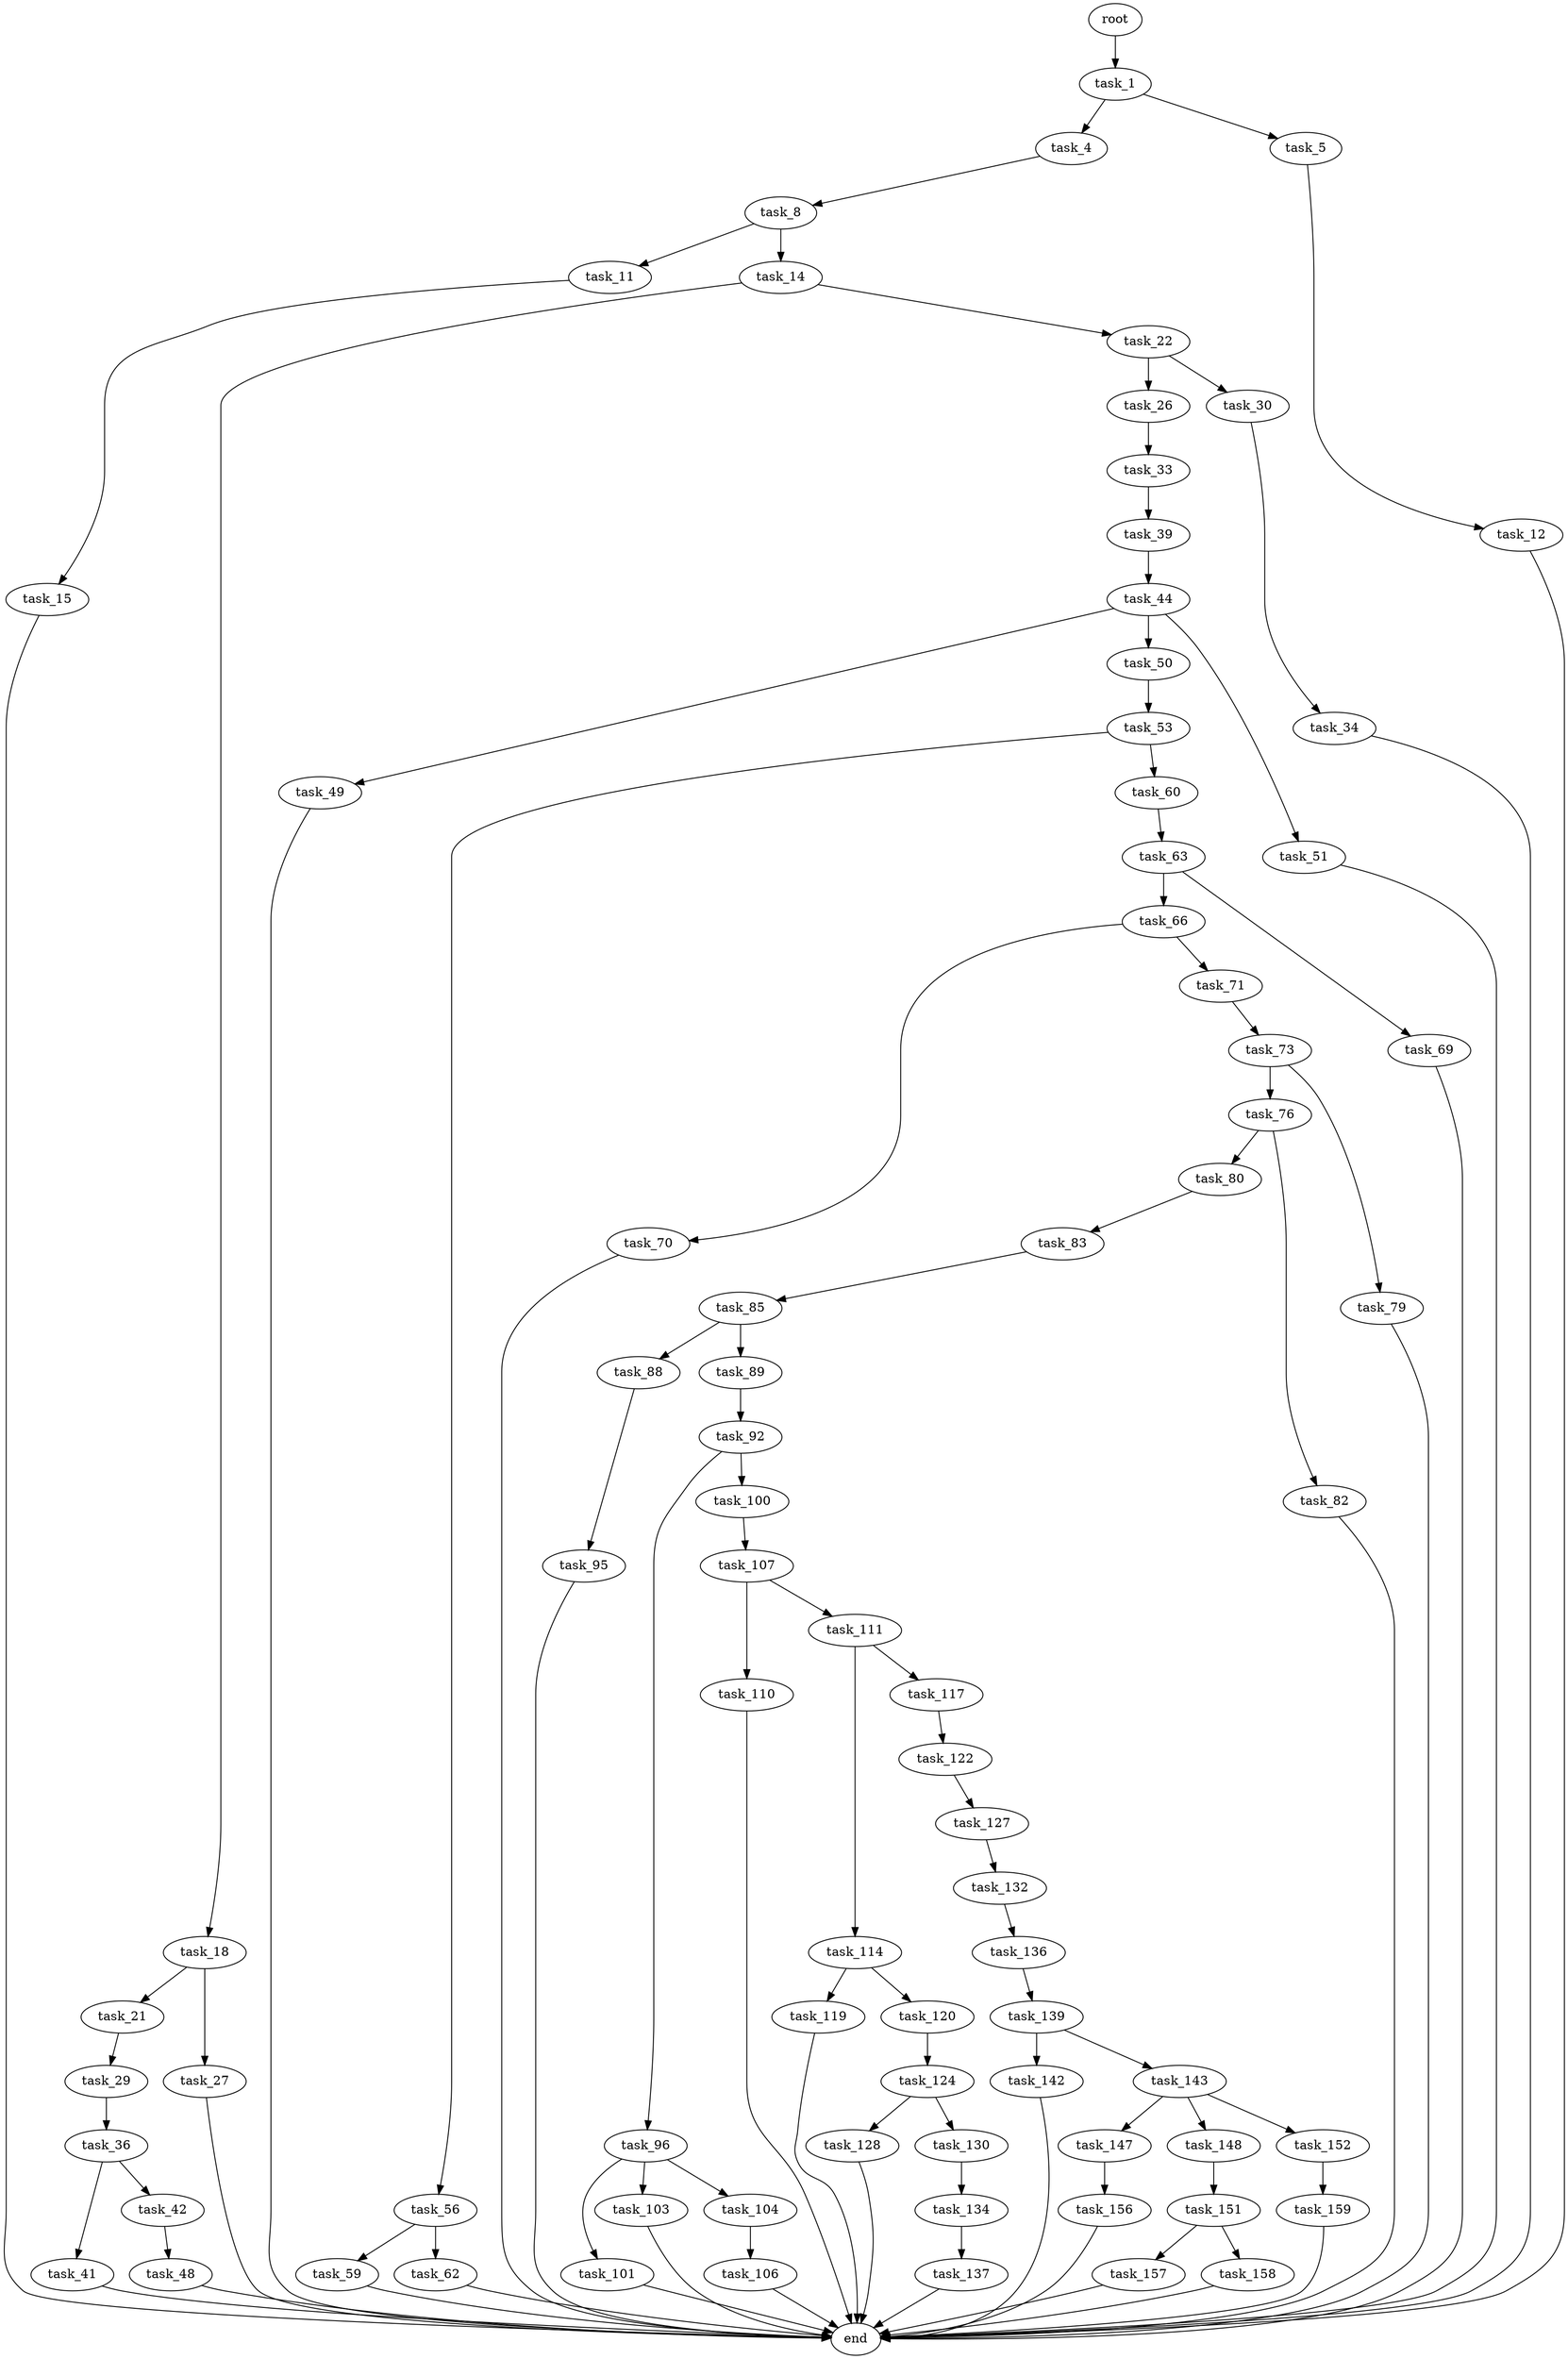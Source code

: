 digraph G {
  root [size="0.000000"];
  task_1 [size="368293445632.000000"];
  task_4 [size="68719476736.000000"];
  task_5 [size="29521895906.000000"];
  task_8 [size="782757789696.000000"];
  task_12 [size="46209849491.000000"];
  task_11 [size="10460521220.000000"];
  task_14 [size="1719999086.000000"];
  task_15 [size="163131858227.000000"];
  end [size="0.000000"];
  task_18 [size="29416835247.000000"];
  task_22 [size="1073741824000.000000"];
  task_21 [size="1584096464.000000"];
  task_27 [size="43316977614.000000"];
  task_29 [size="883227310.000000"];
  task_26 [size="16361240032.000000"];
  task_30 [size="782757789696.000000"];
  task_33 [size="8569266239.000000"];
  task_36 [size="24520664170.000000"];
  task_34 [size="91955748159.000000"];
  task_39 [size="368293445632.000000"];
  task_41 [size="39809281662.000000"];
  task_42 [size="657462146536.000000"];
  task_44 [size="11761273799.000000"];
  task_48 [size="370110834349.000000"];
  task_49 [size="4088781437.000000"];
  task_50 [size="231928233984.000000"];
  task_51 [size="231928233984.000000"];
  task_53 [size="29819136899.000000"];
  task_56 [size="368293445632.000000"];
  task_60 [size="347289848066.000000"];
  task_59 [size="134217728000.000000"];
  task_62 [size="68719476736.000000"];
  task_63 [size="8090958839.000000"];
  task_66 [size="34588454573.000000"];
  task_69 [size="1073741824000.000000"];
  task_70 [size="18098778252.000000"];
  task_71 [size="1073741824000.000000"];
  task_73 [size="134217728000.000000"];
  task_76 [size="2422682989.000000"];
  task_79 [size="15593542970.000000"];
  task_80 [size="14770061785.000000"];
  task_82 [size="19562513660.000000"];
  task_83 [size="11799285388.000000"];
  task_85 [size="328175990346.000000"];
  task_88 [size="8589934592.000000"];
  task_89 [size="12385241380.000000"];
  task_95 [size="248376402457.000000"];
  task_92 [size="68719476736.000000"];
  task_96 [size="134217728000.000000"];
  task_100 [size="962718637620.000000"];
  task_101 [size="231928233984.000000"];
  task_103 [size="27048122450.000000"];
  task_104 [size="368293445632.000000"];
  task_107 [size="357691563677.000000"];
  task_106 [size="68719476736.000000"];
  task_110 [size="180387113081.000000"];
  task_111 [size="540641351019.000000"];
  task_114 [size="28991029248.000000"];
  task_117 [size="28608719612.000000"];
  task_119 [size="231928233984.000000"];
  task_120 [size="21491531366.000000"];
  task_122 [size="11458002084.000000"];
  task_124 [size="318893670300.000000"];
  task_127 [size="11324838900.000000"];
  task_128 [size="277095176871.000000"];
  task_130 [size="12164267684.000000"];
  task_132 [size="549755813888.000000"];
  task_134 [size="782757789696.000000"];
  task_136 [size="11675454816.000000"];
  task_137 [size="368293445632.000000"];
  task_139 [size="23646190622.000000"];
  task_142 [size="11248175348.000000"];
  task_143 [size="46078995141.000000"];
  task_147 [size="148372280228.000000"];
  task_148 [size="338423030504.000000"];
  task_152 [size="28991029248.000000"];
  task_156 [size="68719476736.000000"];
  task_151 [size="63173782095.000000"];
  task_157 [size="134217728000.000000"];
  task_158 [size="659758190104.000000"];
  task_159 [size="134217728000.000000"];

  root -> task_1 [size="1.000000"];
  task_1 -> task_4 [size="411041792.000000"];
  task_1 -> task_5 [size="411041792.000000"];
  task_4 -> task_8 [size="134217728.000000"];
  task_5 -> task_12 [size="838860800.000000"];
  task_8 -> task_11 [size="679477248.000000"];
  task_8 -> task_14 [size="679477248.000000"];
  task_12 -> end [size="1.000000"];
  task_11 -> task_15 [size="411041792.000000"];
  task_14 -> task_18 [size="134217728.000000"];
  task_14 -> task_22 [size="134217728.000000"];
  task_15 -> end [size="1.000000"];
  task_18 -> task_21 [size="838860800.000000"];
  task_18 -> task_27 [size="838860800.000000"];
  task_22 -> task_26 [size="838860800.000000"];
  task_22 -> task_30 [size="838860800.000000"];
  task_21 -> task_29 [size="33554432.000000"];
  task_27 -> end [size="1.000000"];
  task_29 -> task_36 [size="33554432.000000"];
  task_26 -> task_33 [size="536870912.000000"];
  task_30 -> task_34 [size="679477248.000000"];
  task_33 -> task_39 [size="301989888.000000"];
  task_36 -> task_41 [size="411041792.000000"];
  task_36 -> task_42 [size="411041792.000000"];
  task_34 -> end [size="1.000000"];
  task_39 -> task_44 [size="411041792.000000"];
  task_41 -> end [size="1.000000"];
  task_42 -> task_48 [size="536870912.000000"];
  task_44 -> task_49 [size="33554432.000000"];
  task_44 -> task_50 [size="33554432.000000"];
  task_44 -> task_51 [size="33554432.000000"];
  task_48 -> end [size="1.000000"];
  task_49 -> end [size="1.000000"];
  task_50 -> task_53 [size="301989888.000000"];
  task_51 -> end [size="1.000000"];
  task_53 -> task_56 [size="75497472.000000"];
  task_53 -> task_60 [size="75497472.000000"];
  task_56 -> task_59 [size="411041792.000000"];
  task_56 -> task_62 [size="411041792.000000"];
  task_60 -> task_63 [size="301989888.000000"];
  task_59 -> end [size="1.000000"];
  task_62 -> end [size="1.000000"];
  task_63 -> task_66 [size="209715200.000000"];
  task_63 -> task_69 [size="209715200.000000"];
  task_66 -> task_70 [size="679477248.000000"];
  task_66 -> task_71 [size="679477248.000000"];
  task_69 -> end [size="1.000000"];
  task_70 -> end [size="1.000000"];
  task_71 -> task_73 [size="838860800.000000"];
  task_73 -> task_76 [size="209715200.000000"];
  task_73 -> task_79 [size="209715200.000000"];
  task_76 -> task_80 [size="75497472.000000"];
  task_76 -> task_82 [size="75497472.000000"];
  task_79 -> end [size="1.000000"];
  task_80 -> task_83 [size="301989888.000000"];
  task_82 -> end [size="1.000000"];
  task_83 -> task_85 [size="33554432.000000"];
  task_85 -> task_88 [size="838860800.000000"];
  task_85 -> task_89 [size="838860800.000000"];
  task_88 -> task_95 [size="33554432.000000"];
  task_89 -> task_92 [size="209715200.000000"];
  task_95 -> end [size="1.000000"];
  task_92 -> task_96 [size="134217728.000000"];
  task_92 -> task_100 [size="134217728.000000"];
  task_96 -> task_101 [size="209715200.000000"];
  task_96 -> task_103 [size="209715200.000000"];
  task_96 -> task_104 [size="209715200.000000"];
  task_100 -> task_107 [size="679477248.000000"];
  task_101 -> end [size="1.000000"];
  task_103 -> end [size="1.000000"];
  task_104 -> task_106 [size="411041792.000000"];
  task_107 -> task_110 [size="301989888.000000"];
  task_107 -> task_111 [size="301989888.000000"];
  task_106 -> end [size="1.000000"];
  task_110 -> end [size="1.000000"];
  task_111 -> task_114 [size="411041792.000000"];
  task_111 -> task_117 [size="411041792.000000"];
  task_114 -> task_119 [size="75497472.000000"];
  task_114 -> task_120 [size="75497472.000000"];
  task_117 -> task_122 [size="536870912.000000"];
  task_119 -> end [size="1.000000"];
  task_120 -> task_124 [size="536870912.000000"];
  task_122 -> task_127 [size="536870912.000000"];
  task_124 -> task_128 [size="301989888.000000"];
  task_124 -> task_130 [size="301989888.000000"];
  task_127 -> task_132 [size="536870912.000000"];
  task_128 -> end [size="1.000000"];
  task_130 -> task_134 [size="301989888.000000"];
  task_132 -> task_136 [size="536870912.000000"];
  task_134 -> task_137 [size="679477248.000000"];
  task_136 -> task_139 [size="838860800.000000"];
  task_137 -> end [size="1.000000"];
  task_139 -> task_142 [size="411041792.000000"];
  task_139 -> task_143 [size="411041792.000000"];
  task_142 -> end [size="1.000000"];
  task_143 -> task_147 [size="838860800.000000"];
  task_143 -> task_148 [size="838860800.000000"];
  task_143 -> task_152 [size="838860800.000000"];
  task_147 -> task_156 [size="209715200.000000"];
  task_148 -> task_151 [size="536870912.000000"];
  task_152 -> task_159 [size="75497472.000000"];
  task_156 -> end [size="1.000000"];
  task_151 -> task_157 [size="75497472.000000"];
  task_151 -> task_158 [size="75497472.000000"];
  task_157 -> end [size="1.000000"];
  task_158 -> end [size="1.000000"];
  task_159 -> end [size="1.000000"];
}
